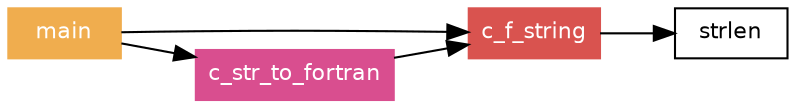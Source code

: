 digraph "interface~~strlen~~CalledByGraph" {
	graph [concentrate=true id="interface~~strlen~~CalledByGraph" rankdir=LR size="8.90625,1000.0"]
	node [fontname=Helvetica fontsize=10.5 height=0.0 margin=0.08 shape=box]
	edge [fontname=Helvetica fontsize=9.5]
		"interface~strlen" [label=strlen]
		graph [concentrate=false]
		"proc~c_f_string" [label=c_f_string URL="../proc/c_f_string.html" color="#d9534f" fontcolor=white style=filled]
		graph [concentrate=false]
		"proc~c_str_to_fortran" [label=c_str_to_fortran URL="../proc/c_str_to_fortran.html" color="#d94e8f" fontcolor=white style=filled]
		"program~main" [label=main URL="../program/main.html" color="#f0ad4e" fontcolor=white style=filled]
		graph [concentrate=false]
		graph [concentrate=false]
			"program~main" -> "proc~c_str_to_fortran" [color="#000000"]
		graph [concentrate=false]
			"proc~c_str_to_fortran" -> "proc~c_f_string" [color="#000000"]
			"program~main" -> "proc~c_f_string" [color="#000000"]
		graph [concentrate=false]
			"proc~c_f_string" -> "interface~strlen" [color="#000000"]
		graph [concentrate=false]
}